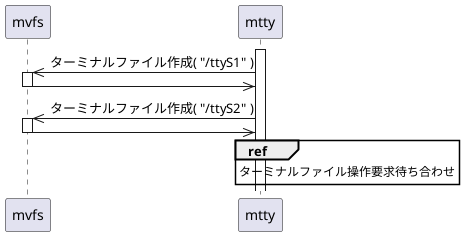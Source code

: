 @startuml

participant mvfs
participant mtty

activate mtty

mvfs <<- mtty: ターミナルファイル作成( "/ttyS1" )
activate mvfs
mvfs ->> mtty:
deactivate mvfs

mvfs <<- mtty: ターミナルファイル作成( "/ttyS2" )
activate mvfs
mvfs ->> mtty:
deactivate mvfs

ref over mtty
    ターミナルファイル操作要求待ち合わせ
end ref

@enduml
